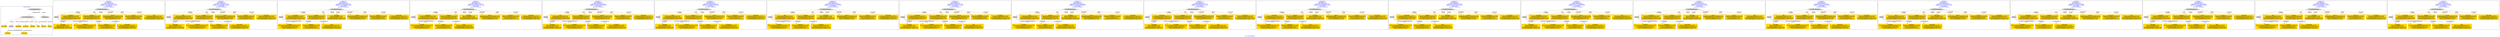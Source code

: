 digraph n0 {
fontcolor="blue"
remincross="true"
label="s12-s-19-artworks.json"
subgraph cluster_0 {
label="1-correct model"
n2[style="filled",color="white",fillcolor="lightgray",label="CulturalHeritageObject1"];
n3[shape="plaintext",style="filled",fillcolor="gold",label="date_made"];
n4[style="filled",color="white",fillcolor="lightgray",label="Person1"];
n5[shape="plaintext",style="filled",fillcolor="gold",label="description"];
n6[shape="plaintext",style="filled",fillcolor="gold",label="dimensions"];
n7[shape="plaintext",style="filled",fillcolor="gold",label="technique"];
n8[shape="plaintext",style="filled",fillcolor="gold",label="title"];
n9[shape="plaintext",style="filled",fillcolor="gold",label="access_id"];
n10[shape="plaintext",style="filled",fillcolor="gold",label="nationality"];
n11[shape="plaintext",style="filled",fillcolor="gold",label="artist_name"];
n12[style="filled",color="white",fillcolor="lightgray",label="EuropeanaAggregation1"];
n13[style="filled",color="white",fillcolor="lightgray",label="WebResource1"];
n14[shape="plaintext",style="filled",fillcolor="gold",label="img_url"];
}
subgraph cluster_1 {
label="candidate 0\nlink coherence:1.0\nnode coherence:1.0\nconfidence:0.5858075682281491\nmapping score:0.6582321523723459\ncost:9.99999\n-precision:0.4-recall:0.33"
n16[style="filled",color="white",fillcolor="lightgray",label="CulturalHeritageObject1"];
n17[style="filled",color="white",fillcolor="lightgray",label="Person1"];
n18[shape="plaintext",style="filled",fillcolor="gold",label="date_made\n[Person,dateOfBirth,0.411]\n[Person,dateOfDeath,0.362]\n[CulturalHeritageObject,created,0.225]\n[CulturalHeritageObject,medium,0.001]"];
n19[shape="plaintext",style="filled",fillcolor="gold",label="description\n[CulturalHeritageObject,title,0.606]\n[Person,nameOfThePerson,0.313]\n[CulturalHeritageObject,provenance,0.062]\n[CulturalHeritageObject,medium,0.018]"];
n20[shape="plaintext",style="filled",fillcolor="gold",label="nationality\n[Person,countryAssociatedWithThePerson,0.924]\n[CulturalHeritageObject,title,0.062]\n[CulturalHeritageObject,medium,0.014]\n[Person,nameOfThePerson,0.0]"];
n21[shape="plaintext",style="filled",fillcolor="gold",label="technique\n[CulturalHeritageObject,medium,0.925]\n[Person,nameOfThePerson,0.049]\n[CulturalHeritageObject,title,0.014]\n[CulturalHeritageObject,extent,0.012]"];
n22[shape="plaintext",style="filled",fillcolor="gold",label="img_url\n[CulturalHeritageObject,rightsHolder,0.516]\n[CulturalHeritageObject,provenance,0.357]\n[CulturalHeritageObject,title,0.078]\n[Person,nameOfThePerson,0.049]"];
n23[shape="plaintext",style="filled",fillcolor="gold",label="access_id\n[CulturalHeritageObject,extent,0.918]\n[Person,nameOfThePerson,0.067]\n[Person,dateOfDeath,0.009]\n[CulturalHeritageObject,title,0.007]"];
n24[shape="plaintext",style="filled",fillcolor="gold",label="dimensions\n[CulturalHeritageObject,extent,0.802]\n[Person,nameOfThePerson,0.176]\n[Person,dateOfDeath,0.02]\n[CulturalHeritageObject,title,0.002]"];
n25[shape="plaintext",style="filled",fillcolor="gold",label="artist_name\n[Person,nameOfThePerson,0.935]\n[CulturalHeritageObject,provenance,0.036]\n[CulturalHeritageObject,title,0.028]\n[CulturalHeritageObject,medium,0.002]"];
n26[shape="plaintext",style="filled",fillcolor="gold",label="title\n[Person,nameOfThePerson,0.514]\n[CulturalHeritageObject,title,0.465]\n[CulturalHeritageObject,provenance,0.016]\n[CulturalHeritageObject,medium,0.005]"];
}
subgraph cluster_2 {
label="candidate 1\nlink coherence:1.0\nnode coherence:1.0\nconfidence:0.5752079075780381\nmapping score:0.6546989321556423\ncost:9.99999\n-precision:0.5-recall:0.42"
n28[style="filled",color="white",fillcolor="lightgray",label="CulturalHeritageObject1"];
n29[style="filled",color="white",fillcolor="lightgray",label="Person1"];
n30[shape="plaintext",style="filled",fillcolor="gold",label="date_made\n[Person,dateOfBirth,0.411]\n[Person,dateOfDeath,0.362]\n[CulturalHeritageObject,created,0.225]\n[CulturalHeritageObject,medium,0.001]"];
n31[shape="plaintext",style="filled",fillcolor="gold",label="title\n[Person,nameOfThePerson,0.514]\n[CulturalHeritageObject,title,0.465]\n[CulturalHeritageObject,provenance,0.016]\n[CulturalHeritageObject,medium,0.005]"];
n32[shape="plaintext",style="filled",fillcolor="gold",label="nationality\n[Person,countryAssociatedWithThePerson,0.924]\n[CulturalHeritageObject,title,0.062]\n[CulturalHeritageObject,medium,0.014]\n[Person,nameOfThePerson,0.0]"];
n33[shape="plaintext",style="filled",fillcolor="gold",label="technique\n[CulturalHeritageObject,medium,0.925]\n[Person,nameOfThePerson,0.049]\n[CulturalHeritageObject,title,0.014]\n[CulturalHeritageObject,extent,0.012]"];
n34[shape="plaintext",style="filled",fillcolor="gold",label="img_url\n[CulturalHeritageObject,rightsHolder,0.516]\n[CulturalHeritageObject,provenance,0.357]\n[CulturalHeritageObject,title,0.078]\n[Person,nameOfThePerson,0.049]"];
n35[shape="plaintext",style="filled",fillcolor="gold",label="access_id\n[CulturalHeritageObject,extent,0.918]\n[Person,nameOfThePerson,0.067]\n[Person,dateOfDeath,0.009]\n[CulturalHeritageObject,title,0.007]"];
n36[shape="plaintext",style="filled",fillcolor="gold",label="dimensions\n[CulturalHeritageObject,extent,0.802]\n[Person,nameOfThePerson,0.176]\n[Person,dateOfDeath,0.02]\n[CulturalHeritageObject,title,0.002]"];
n37[shape="plaintext",style="filled",fillcolor="gold",label="artist_name\n[Person,nameOfThePerson,0.935]\n[CulturalHeritageObject,provenance,0.036]\n[CulturalHeritageObject,title,0.028]\n[CulturalHeritageObject,medium,0.002]"];
n38[shape="plaintext",style="filled",fillcolor="gold",label="description\n[CulturalHeritageObject,title,0.606]\n[Person,nameOfThePerson,0.313]\n[CulturalHeritageObject,provenance,0.062]\n[CulturalHeritageObject,medium,0.018]"];
}
subgraph cluster_3 {
label="candidate 10\nlink coherence:1.0\nnode coherence:1.0\nconfidence:0.5205529959972661\nmapping score:0.636480628295385\ncost:9.99999\n-precision:0.4-recall:0.33"
n40[style="filled",color="white",fillcolor="lightgray",label="CulturalHeritageObject1"];
n41[style="filled",color="white",fillcolor="lightgray",label="Person1"];
n42[shape="plaintext",style="filled",fillcolor="gold",label="description\n[CulturalHeritageObject,title,0.606]\n[Person,nameOfThePerson,0.313]\n[CulturalHeritageObject,provenance,0.062]\n[CulturalHeritageObject,medium,0.018]"];
n43[shape="plaintext",style="filled",fillcolor="gold",label="nationality\n[Person,countryAssociatedWithThePerson,0.924]\n[CulturalHeritageObject,title,0.062]\n[CulturalHeritageObject,medium,0.014]\n[Person,nameOfThePerson,0.0]"];
n44[shape="plaintext",style="filled",fillcolor="gold",label="technique\n[CulturalHeritageObject,medium,0.925]\n[Person,nameOfThePerson,0.049]\n[CulturalHeritageObject,title,0.014]\n[CulturalHeritageObject,extent,0.012]"];
n45[shape="plaintext",style="filled",fillcolor="gold",label="date_made\n[Person,dateOfBirth,0.411]\n[Person,dateOfDeath,0.362]\n[CulturalHeritageObject,created,0.225]\n[CulturalHeritageObject,medium,0.001]"];
n46[shape="plaintext",style="filled",fillcolor="gold",label="img_url\n[CulturalHeritageObject,rightsHolder,0.516]\n[CulturalHeritageObject,provenance,0.357]\n[CulturalHeritageObject,title,0.078]\n[Person,nameOfThePerson,0.049]"];
n47[shape="plaintext",style="filled",fillcolor="gold",label="access_id\n[CulturalHeritageObject,extent,0.918]\n[Person,nameOfThePerson,0.067]\n[Person,dateOfDeath,0.009]\n[CulturalHeritageObject,title,0.007]"];
n48[shape="plaintext",style="filled",fillcolor="gold",label="dimensions\n[CulturalHeritageObject,extent,0.802]\n[Person,nameOfThePerson,0.176]\n[Person,dateOfDeath,0.02]\n[CulturalHeritageObject,title,0.002]"];
n49[shape="plaintext",style="filled",fillcolor="gold",label="title\n[Person,nameOfThePerson,0.514]\n[CulturalHeritageObject,title,0.465]\n[CulturalHeritageObject,provenance,0.016]\n[CulturalHeritageObject,medium,0.005]"];
n50[shape="plaintext",style="filled",fillcolor="gold",label="artist_name\n[Person,nameOfThePerson,0.935]\n[CulturalHeritageObject,provenance,0.036]\n[CulturalHeritageObject,title,0.028]\n[CulturalHeritageObject,medium,0.002]"];
}
subgraph cluster_4 {
label="candidate 11\nlink coherence:1.0\nnode coherence:1.0\nconfidence:0.5064984224687872\nmapping score:0.6317957704525586\ncost:9.99999\n-precision:0.5-recall:0.42"
n52[style="filled",color="white",fillcolor="lightgray",label="CulturalHeritageObject1"];
n53[style="filled",color="white",fillcolor="lightgray",label="Person1"];
n54[shape="plaintext",style="filled",fillcolor="gold",label="description\n[CulturalHeritageObject,title,0.606]\n[Person,nameOfThePerson,0.313]\n[CulturalHeritageObject,provenance,0.062]\n[CulturalHeritageObject,medium,0.018]"];
n55[shape="plaintext",style="filled",fillcolor="gold",label="nationality\n[Person,countryAssociatedWithThePerson,0.924]\n[CulturalHeritageObject,title,0.062]\n[CulturalHeritageObject,medium,0.014]\n[Person,nameOfThePerson,0.0]"];
n56[shape="plaintext",style="filled",fillcolor="gold",label="technique\n[CulturalHeritageObject,medium,0.925]\n[Person,nameOfThePerson,0.049]\n[CulturalHeritageObject,title,0.014]\n[CulturalHeritageObject,extent,0.012]"];
n57[shape="plaintext",style="filled",fillcolor="gold",label="date_made\n[Person,dateOfBirth,0.411]\n[Person,dateOfDeath,0.362]\n[CulturalHeritageObject,created,0.225]\n[CulturalHeritageObject,medium,0.001]"];
n58[shape="plaintext",style="filled",fillcolor="gold",label="img_url\n[CulturalHeritageObject,rightsHolder,0.516]\n[CulturalHeritageObject,provenance,0.357]\n[CulturalHeritageObject,title,0.078]\n[Person,nameOfThePerson,0.049]"];
n59[shape="plaintext",style="filled",fillcolor="gold",label="dimensions\n[CulturalHeritageObject,extent,0.802]\n[Person,nameOfThePerson,0.176]\n[Person,dateOfDeath,0.02]\n[CulturalHeritageObject,title,0.002]"];
n60[shape="plaintext",style="filled",fillcolor="gold",label="access_id\n[CulturalHeritageObject,extent,0.918]\n[Person,nameOfThePerson,0.067]\n[Person,dateOfDeath,0.009]\n[CulturalHeritageObject,title,0.007]"];
n61[shape="plaintext",style="filled",fillcolor="gold",label="title\n[Person,nameOfThePerson,0.514]\n[CulturalHeritageObject,title,0.465]\n[CulturalHeritageObject,provenance,0.016]\n[CulturalHeritageObject,medium,0.005]"];
n62[shape="plaintext",style="filled",fillcolor="gold",label="artist_name\n[Person,nameOfThePerson,0.935]\n[CulturalHeritageObject,provenance,0.036]\n[CulturalHeritageObject,title,0.028]\n[CulturalHeritageObject,medium,0.002]"];
}
subgraph cluster_5 {
label="candidate 12\nlink coherence:1.0\nnode coherence:1.0\nconfidence:0.5032180065150818\nmapping score:0.6307022984679902\ncost:9.99999\n-precision:0.4-recall:0.33"
n64[style="filled",color="white",fillcolor="lightgray",label="CulturalHeritageObject1"];
n65[style="filled",color="white",fillcolor="lightgray",label="Person1"];
n66[shape="plaintext",style="filled",fillcolor="gold",label="date_made\n[Person,dateOfBirth,0.411]\n[Person,dateOfDeath,0.362]\n[CulturalHeritageObject,created,0.225]\n[CulturalHeritageObject,medium,0.001]"];
n67[shape="plaintext",style="filled",fillcolor="gold",label="title\n[Person,nameOfThePerson,0.514]\n[CulturalHeritageObject,title,0.465]\n[CulturalHeritageObject,provenance,0.016]\n[CulturalHeritageObject,medium,0.005]"];
n68[shape="plaintext",style="filled",fillcolor="gold",label="nationality\n[Person,countryAssociatedWithThePerson,0.924]\n[CulturalHeritageObject,title,0.062]\n[CulturalHeritageObject,medium,0.014]\n[Person,nameOfThePerson,0.0]"];
n69[shape="plaintext",style="filled",fillcolor="gold",label="technique\n[CulturalHeritageObject,medium,0.925]\n[Person,nameOfThePerson,0.049]\n[CulturalHeritageObject,title,0.014]\n[CulturalHeritageObject,extent,0.012]"];
n70[shape="plaintext",style="filled",fillcolor="gold",label="img_url\n[CulturalHeritageObject,rightsHolder,0.516]\n[CulturalHeritageObject,provenance,0.357]\n[CulturalHeritageObject,title,0.078]\n[Person,nameOfThePerson,0.049]"];
n71[shape="plaintext",style="filled",fillcolor="gold",label="access_id\n[CulturalHeritageObject,extent,0.918]\n[Person,nameOfThePerson,0.067]\n[Person,dateOfDeath,0.009]\n[CulturalHeritageObject,title,0.007]"];
n72[shape="plaintext",style="filled",fillcolor="gold",label="dimensions\n[CulturalHeritageObject,extent,0.802]\n[Person,nameOfThePerson,0.176]\n[Person,dateOfDeath,0.02]\n[CulturalHeritageObject,title,0.002]"];
n73[shape="plaintext",style="filled",fillcolor="gold",label="description\n[CulturalHeritageObject,title,0.606]\n[Person,nameOfThePerson,0.313]\n[CulturalHeritageObject,provenance,0.062]\n[CulturalHeritageObject,medium,0.018]"];
n74[shape="plaintext",style="filled",fillcolor="gold",label="artist_name\n[Person,nameOfThePerson,0.935]\n[CulturalHeritageObject,provenance,0.036]\n[CulturalHeritageObject,title,0.028]\n[CulturalHeritageObject,medium,0.002]"];
}
subgraph cluster_6 {
label="candidate 13\nlink coherence:1.0\nnode coherence:1.0\nconfidence:0.4891634329866028\nmapping score:0.6260174406251638\ncost:9.99999\n-precision:0.5-recall:0.42"
n76[style="filled",color="white",fillcolor="lightgray",label="CulturalHeritageObject1"];
n77[style="filled",color="white",fillcolor="lightgray",label="Person1"];
n78[shape="plaintext",style="filled",fillcolor="gold",label="date_made\n[Person,dateOfBirth,0.411]\n[Person,dateOfDeath,0.362]\n[CulturalHeritageObject,created,0.225]\n[CulturalHeritageObject,medium,0.001]"];
n79[shape="plaintext",style="filled",fillcolor="gold",label="title\n[Person,nameOfThePerson,0.514]\n[CulturalHeritageObject,title,0.465]\n[CulturalHeritageObject,provenance,0.016]\n[CulturalHeritageObject,medium,0.005]"];
n80[shape="plaintext",style="filled",fillcolor="gold",label="nationality\n[Person,countryAssociatedWithThePerson,0.924]\n[CulturalHeritageObject,title,0.062]\n[CulturalHeritageObject,medium,0.014]\n[Person,nameOfThePerson,0.0]"];
n81[shape="plaintext",style="filled",fillcolor="gold",label="technique\n[CulturalHeritageObject,medium,0.925]\n[Person,nameOfThePerson,0.049]\n[CulturalHeritageObject,title,0.014]\n[CulturalHeritageObject,extent,0.012]"];
n82[shape="plaintext",style="filled",fillcolor="gold",label="img_url\n[CulturalHeritageObject,rightsHolder,0.516]\n[CulturalHeritageObject,provenance,0.357]\n[CulturalHeritageObject,title,0.078]\n[Person,nameOfThePerson,0.049]"];
n83[shape="plaintext",style="filled",fillcolor="gold",label="dimensions\n[CulturalHeritageObject,extent,0.802]\n[Person,nameOfThePerson,0.176]\n[Person,dateOfDeath,0.02]\n[CulturalHeritageObject,title,0.002]"];
n84[shape="plaintext",style="filled",fillcolor="gold",label="access_id\n[CulturalHeritageObject,extent,0.918]\n[Person,nameOfThePerson,0.067]\n[Person,dateOfDeath,0.009]\n[CulturalHeritageObject,title,0.007]"];
n85[shape="plaintext",style="filled",fillcolor="gold",label="description\n[CulturalHeritageObject,title,0.606]\n[Person,nameOfThePerson,0.313]\n[CulturalHeritageObject,provenance,0.062]\n[CulturalHeritageObject,medium,0.018]"];
n86[shape="plaintext",style="filled",fillcolor="gold",label="artist_name\n[Person,nameOfThePerson,0.935]\n[CulturalHeritageObject,provenance,0.036]\n[CulturalHeritageObject,title,0.028]\n[CulturalHeritageObject,medium,0.002]"];
}
subgraph cluster_7 {
label="candidate 14\nlink coherence:1.0\nnode coherence:1.0\nconfidence:0.48255535399346594\nmapping score:0.6238147476274516\ncost:9.99999\n-precision:0.5-recall:0.42"
n88[style="filled",color="white",fillcolor="lightgray",label="CulturalHeritageObject1"];
n89[style="filled",color="white",fillcolor="lightgray",label="Person1"];
n90[shape="plaintext",style="filled",fillcolor="gold",label="title\n[Person,nameOfThePerson,0.514]\n[CulturalHeritageObject,title,0.465]\n[CulturalHeritageObject,provenance,0.016]\n[CulturalHeritageObject,medium,0.005]"];
n91[shape="plaintext",style="filled",fillcolor="gold",label="nationality\n[Person,countryAssociatedWithThePerson,0.924]\n[CulturalHeritageObject,title,0.062]\n[CulturalHeritageObject,medium,0.014]\n[Person,nameOfThePerson,0.0]"];
n92[shape="plaintext",style="filled",fillcolor="gold",label="technique\n[CulturalHeritageObject,medium,0.925]\n[Person,nameOfThePerson,0.049]\n[CulturalHeritageObject,title,0.014]\n[CulturalHeritageObject,extent,0.012]"];
n93[shape="plaintext",style="filled",fillcolor="gold",label="date_made\n[Person,dateOfBirth,0.411]\n[Person,dateOfDeath,0.362]\n[CulturalHeritageObject,created,0.225]\n[CulturalHeritageObject,medium,0.001]"];
n94[shape="plaintext",style="filled",fillcolor="gold",label="img_url\n[CulturalHeritageObject,rightsHolder,0.516]\n[CulturalHeritageObject,provenance,0.357]\n[CulturalHeritageObject,title,0.078]\n[Person,nameOfThePerson,0.049]"];
n95[shape="plaintext",style="filled",fillcolor="gold",label="access_id\n[CulturalHeritageObject,extent,0.918]\n[Person,nameOfThePerson,0.067]\n[Person,dateOfDeath,0.009]\n[CulturalHeritageObject,title,0.007]"];
n96[shape="plaintext",style="filled",fillcolor="gold",label="dimensions\n[CulturalHeritageObject,extent,0.802]\n[Person,nameOfThePerson,0.176]\n[Person,dateOfDeath,0.02]\n[CulturalHeritageObject,title,0.002]"];
n97[shape="plaintext",style="filled",fillcolor="gold",label="description\n[CulturalHeritageObject,title,0.606]\n[Person,nameOfThePerson,0.313]\n[CulturalHeritageObject,provenance,0.062]\n[CulturalHeritageObject,medium,0.018]"];
n98[shape="plaintext",style="filled",fillcolor="gold",label="artist_name\n[Person,nameOfThePerson,0.935]\n[CulturalHeritageObject,provenance,0.036]\n[CulturalHeritageObject,title,0.028]\n[CulturalHeritageObject,medium,0.002]"];
}
subgraph cluster_8 {
label="candidate 15\nlink coherence:1.0\nnode coherence:1.0\nconfidence:0.4799056470077493\nmapping score:0.622931511965546\ncost:9.99999\n-precision:0.3-recall:0.25"
n100[style="filled",color="white",fillcolor="lightgray",label="CulturalHeritageObject1"];
n101[style="filled",color="white",fillcolor="lightgray",label="Person1"];
n102[shape="plaintext",style="filled",fillcolor="gold",label="date_made\n[Person,dateOfBirth,0.411]\n[Person,dateOfDeath,0.362]\n[CulturalHeritageObject,created,0.225]\n[CulturalHeritageObject,medium,0.001]"];
n103[shape="plaintext",style="filled",fillcolor="gold",label="artist_name\n[Person,nameOfThePerson,0.935]\n[CulturalHeritageObject,provenance,0.036]\n[CulturalHeritageObject,title,0.028]\n[CulturalHeritageObject,medium,0.002]"];
n104[shape="plaintext",style="filled",fillcolor="gold",label="nationality\n[Person,countryAssociatedWithThePerson,0.924]\n[CulturalHeritageObject,title,0.062]\n[CulturalHeritageObject,medium,0.014]\n[Person,nameOfThePerson,0.0]"];
n105[shape="plaintext",style="filled",fillcolor="gold",label="technique\n[CulturalHeritageObject,medium,0.925]\n[Person,nameOfThePerson,0.049]\n[CulturalHeritageObject,title,0.014]\n[CulturalHeritageObject,extent,0.012]"];
n106[shape="plaintext",style="filled",fillcolor="gold",label="img_url\n[CulturalHeritageObject,rightsHolder,0.516]\n[CulturalHeritageObject,provenance,0.357]\n[CulturalHeritageObject,title,0.078]\n[Person,nameOfThePerson,0.049]"];
n107[shape="plaintext",style="filled",fillcolor="gold",label="access_id\n[CulturalHeritageObject,extent,0.918]\n[Person,nameOfThePerson,0.067]\n[Person,dateOfDeath,0.009]\n[CulturalHeritageObject,title,0.007]"];
n108[shape="plaintext",style="filled",fillcolor="gold",label="dimensions\n[CulturalHeritageObject,extent,0.802]\n[Person,nameOfThePerson,0.176]\n[Person,dateOfDeath,0.02]\n[CulturalHeritageObject,title,0.002]"];
n109[shape="plaintext",style="filled",fillcolor="gold",label="title\n[Person,nameOfThePerson,0.514]\n[CulturalHeritageObject,title,0.465]\n[CulturalHeritageObject,provenance,0.016]\n[CulturalHeritageObject,medium,0.005]"];
n110[shape="plaintext",style="filled",fillcolor="gold",label="description\n[CulturalHeritageObject,title,0.606]\n[Person,nameOfThePerson,0.313]\n[CulturalHeritageObject,provenance,0.062]\n[CulturalHeritageObject,medium,0.018]"];
}
subgraph cluster_9 {
label="candidate 16\nlink coherence:1.0\nnode coherence:1.0\nconfidence:0.46850078046498705\nmapping score:0.6191298897846252\ncost:9.99999\n-precision:0.6-recall:0.5"
n112[style="filled",color="white",fillcolor="lightgray",label="CulturalHeritageObject1"];
n113[style="filled",color="white",fillcolor="lightgray",label="Person1"];
n114[shape="plaintext",style="filled",fillcolor="gold",label="title\n[Person,nameOfThePerson,0.514]\n[CulturalHeritageObject,title,0.465]\n[CulturalHeritageObject,provenance,0.016]\n[CulturalHeritageObject,medium,0.005]"];
n115[shape="plaintext",style="filled",fillcolor="gold",label="nationality\n[Person,countryAssociatedWithThePerson,0.924]\n[CulturalHeritageObject,title,0.062]\n[CulturalHeritageObject,medium,0.014]\n[Person,nameOfThePerson,0.0]"];
n116[shape="plaintext",style="filled",fillcolor="gold",label="technique\n[CulturalHeritageObject,medium,0.925]\n[Person,nameOfThePerson,0.049]\n[CulturalHeritageObject,title,0.014]\n[CulturalHeritageObject,extent,0.012]"];
n117[shape="plaintext",style="filled",fillcolor="gold",label="date_made\n[Person,dateOfBirth,0.411]\n[Person,dateOfDeath,0.362]\n[CulturalHeritageObject,created,0.225]\n[CulturalHeritageObject,medium,0.001]"];
n118[shape="plaintext",style="filled",fillcolor="gold",label="img_url\n[CulturalHeritageObject,rightsHolder,0.516]\n[CulturalHeritageObject,provenance,0.357]\n[CulturalHeritageObject,title,0.078]\n[Person,nameOfThePerson,0.049]"];
n119[shape="plaintext",style="filled",fillcolor="gold",label="dimensions\n[CulturalHeritageObject,extent,0.802]\n[Person,nameOfThePerson,0.176]\n[Person,dateOfDeath,0.02]\n[CulturalHeritageObject,title,0.002]"];
n120[shape="plaintext",style="filled",fillcolor="gold",label="access_id\n[CulturalHeritageObject,extent,0.918]\n[Person,nameOfThePerson,0.067]\n[Person,dateOfDeath,0.009]\n[CulturalHeritageObject,title,0.007]"];
n121[shape="plaintext",style="filled",fillcolor="gold",label="description\n[CulturalHeritageObject,title,0.606]\n[Person,nameOfThePerson,0.313]\n[CulturalHeritageObject,provenance,0.062]\n[CulturalHeritageObject,medium,0.018]"];
n122[shape="plaintext",style="filled",fillcolor="gold",label="artist_name\n[Person,nameOfThePerson,0.935]\n[CulturalHeritageObject,provenance,0.036]\n[CulturalHeritageObject,title,0.028]\n[CulturalHeritageObject,medium,0.002]"];
}
subgraph cluster_10 {
label="candidate 17\nlink coherence:1.0\nnode coherence:1.0\nconfidence:0.46585107347927035\nmapping score:0.6182466541227197\ncost:9.99999\n-precision:0.4-recall:0.33"
n124[style="filled",color="white",fillcolor="lightgray",label="CulturalHeritageObject1"];
n125[style="filled",color="white",fillcolor="lightgray",label="Person1"];
n126[shape="plaintext",style="filled",fillcolor="gold",label="date_made\n[Person,dateOfBirth,0.411]\n[Person,dateOfDeath,0.362]\n[CulturalHeritageObject,created,0.225]\n[CulturalHeritageObject,medium,0.001]"];
n127[shape="plaintext",style="filled",fillcolor="gold",label="artist_name\n[Person,nameOfThePerson,0.935]\n[CulturalHeritageObject,provenance,0.036]\n[CulturalHeritageObject,title,0.028]\n[CulturalHeritageObject,medium,0.002]"];
n128[shape="plaintext",style="filled",fillcolor="gold",label="nationality\n[Person,countryAssociatedWithThePerson,0.924]\n[CulturalHeritageObject,title,0.062]\n[CulturalHeritageObject,medium,0.014]\n[Person,nameOfThePerson,0.0]"];
n129[shape="plaintext",style="filled",fillcolor="gold",label="technique\n[CulturalHeritageObject,medium,0.925]\n[Person,nameOfThePerson,0.049]\n[CulturalHeritageObject,title,0.014]\n[CulturalHeritageObject,extent,0.012]"];
n130[shape="plaintext",style="filled",fillcolor="gold",label="img_url\n[CulturalHeritageObject,rightsHolder,0.516]\n[CulturalHeritageObject,provenance,0.357]\n[CulturalHeritageObject,title,0.078]\n[Person,nameOfThePerson,0.049]"];
n131[shape="plaintext",style="filled",fillcolor="gold",label="dimensions\n[CulturalHeritageObject,extent,0.802]\n[Person,nameOfThePerson,0.176]\n[Person,dateOfDeath,0.02]\n[CulturalHeritageObject,title,0.002]"];
n132[shape="plaintext",style="filled",fillcolor="gold",label="access_id\n[CulturalHeritageObject,extent,0.918]\n[Person,nameOfThePerson,0.067]\n[Person,dateOfDeath,0.009]\n[CulturalHeritageObject,title,0.007]"];
n133[shape="plaintext",style="filled",fillcolor="gold",label="title\n[Person,nameOfThePerson,0.514]\n[CulturalHeritageObject,title,0.465]\n[CulturalHeritageObject,provenance,0.016]\n[CulturalHeritageObject,medium,0.005]"];
n134[shape="plaintext",style="filled",fillcolor="gold",label="description\n[CulturalHeritageObject,title,0.606]\n[Person,nameOfThePerson,0.313]\n[CulturalHeritageObject,provenance,0.062]\n[CulturalHeritageObject,medium,0.018]"];
}
subgraph cluster_11 {
label="candidate 18\nlink coherence:1.0\nnode coherence:1.0\nconfidence:0.45924299448613365\nmapping score:0.6160439611250075\ncost:9.99999\n-precision:0.4-recall:0.33"
n136[style="filled",color="white",fillcolor="lightgray",label="CulturalHeritageObject1"];
n137[style="filled",color="white",fillcolor="lightgray",label="Person1"];
n138[shape="plaintext",style="filled",fillcolor="gold",label="artist_name\n[Person,nameOfThePerson,0.935]\n[CulturalHeritageObject,provenance,0.036]\n[CulturalHeritageObject,title,0.028]\n[CulturalHeritageObject,medium,0.002]"];
n139[shape="plaintext",style="filled",fillcolor="gold",label="nationality\n[Person,countryAssociatedWithThePerson,0.924]\n[CulturalHeritageObject,title,0.062]\n[CulturalHeritageObject,medium,0.014]\n[Person,nameOfThePerson,0.0]"];
n140[shape="plaintext",style="filled",fillcolor="gold",label="technique\n[CulturalHeritageObject,medium,0.925]\n[Person,nameOfThePerson,0.049]\n[CulturalHeritageObject,title,0.014]\n[CulturalHeritageObject,extent,0.012]"];
n141[shape="plaintext",style="filled",fillcolor="gold",label="date_made\n[Person,dateOfBirth,0.411]\n[Person,dateOfDeath,0.362]\n[CulturalHeritageObject,created,0.225]\n[CulturalHeritageObject,medium,0.001]"];
n142[shape="plaintext",style="filled",fillcolor="gold",label="img_url\n[CulturalHeritageObject,rightsHolder,0.516]\n[CulturalHeritageObject,provenance,0.357]\n[CulturalHeritageObject,title,0.078]\n[Person,nameOfThePerson,0.049]"];
n143[shape="plaintext",style="filled",fillcolor="gold",label="access_id\n[CulturalHeritageObject,extent,0.918]\n[Person,nameOfThePerson,0.067]\n[Person,dateOfDeath,0.009]\n[CulturalHeritageObject,title,0.007]"];
n144[shape="plaintext",style="filled",fillcolor="gold",label="dimensions\n[CulturalHeritageObject,extent,0.802]\n[Person,nameOfThePerson,0.176]\n[Person,dateOfDeath,0.02]\n[CulturalHeritageObject,title,0.002]"];
n145[shape="plaintext",style="filled",fillcolor="gold",label="title\n[Person,nameOfThePerson,0.514]\n[CulturalHeritageObject,title,0.465]\n[CulturalHeritageObject,provenance,0.016]\n[CulturalHeritageObject,medium,0.005]"];
n146[shape="plaintext",style="filled",fillcolor="gold",label="description\n[CulturalHeritageObject,title,0.606]\n[Person,nameOfThePerson,0.313]\n[CulturalHeritageObject,provenance,0.062]\n[CulturalHeritageObject,medium,0.018]"];
}
subgraph cluster_12 {
label="candidate 19\nlink coherence:1.0\nnode coherence:1.0\nconfidence:0.44518842095765465\nmapping score:0.6113591032821811\ncost:9.99999\n-precision:0.5-recall:0.42"
n148[style="filled",color="white",fillcolor="lightgray",label="CulturalHeritageObject1"];
n149[style="filled",color="white",fillcolor="lightgray",label="Person1"];
n150[shape="plaintext",style="filled",fillcolor="gold",label="artist_name\n[Person,nameOfThePerson,0.935]\n[CulturalHeritageObject,provenance,0.036]\n[CulturalHeritageObject,title,0.028]\n[CulturalHeritageObject,medium,0.002]"];
n151[shape="plaintext",style="filled",fillcolor="gold",label="nationality\n[Person,countryAssociatedWithThePerson,0.924]\n[CulturalHeritageObject,title,0.062]\n[CulturalHeritageObject,medium,0.014]\n[Person,nameOfThePerson,0.0]"];
n152[shape="plaintext",style="filled",fillcolor="gold",label="technique\n[CulturalHeritageObject,medium,0.925]\n[Person,nameOfThePerson,0.049]\n[CulturalHeritageObject,title,0.014]\n[CulturalHeritageObject,extent,0.012]"];
n153[shape="plaintext",style="filled",fillcolor="gold",label="date_made\n[Person,dateOfBirth,0.411]\n[Person,dateOfDeath,0.362]\n[CulturalHeritageObject,created,0.225]\n[CulturalHeritageObject,medium,0.001]"];
n154[shape="plaintext",style="filled",fillcolor="gold",label="img_url\n[CulturalHeritageObject,rightsHolder,0.516]\n[CulturalHeritageObject,provenance,0.357]\n[CulturalHeritageObject,title,0.078]\n[Person,nameOfThePerson,0.049]"];
n155[shape="plaintext",style="filled",fillcolor="gold",label="dimensions\n[CulturalHeritageObject,extent,0.802]\n[Person,nameOfThePerson,0.176]\n[Person,dateOfDeath,0.02]\n[CulturalHeritageObject,title,0.002]"];
n156[shape="plaintext",style="filled",fillcolor="gold",label="access_id\n[CulturalHeritageObject,extent,0.918]\n[Person,nameOfThePerson,0.067]\n[Person,dateOfDeath,0.009]\n[CulturalHeritageObject,title,0.007]"];
n157[shape="plaintext",style="filled",fillcolor="gold",label="title\n[Person,nameOfThePerson,0.514]\n[CulturalHeritageObject,title,0.465]\n[CulturalHeritageObject,provenance,0.016]\n[CulturalHeritageObject,medium,0.005]"];
n158[shape="plaintext",style="filled",fillcolor="gold",label="description\n[CulturalHeritageObject,title,0.606]\n[Person,nameOfThePerson,0.313]\n[CulturalHeritageObject,provenance,0.062]\n[CulturalHeritageObject,medium,0.018]"];
}
subgraph cluster_13 {
label="candidate 2\nlink coherence:1.0\nnode coherence:1.0\nconfidence:0.5717529946996701\nmapping score:0.6535472945295197\ncost:9.99999\n-precision:0.5-recall:0.42"
n160[style="filled",color="white",fillcolor="lightgray",label="CulturalHeritageObject1"];
n161[style="filled",color="white",fillcolor="lightgray",label="Person1"];
n162[shape="plaintext",style="filled",fillcolor="gold",label="date_made\n[Person,dateOfBirth,0.411]\n[Person,dateOfDeath,0.362]\n[CulturalHeritageObject,created,0.225]\n[CulturalHeritageObject,medium,0.001]"];
n163[shape="plaintext",style="filled",fillcolor="gold",label="description\n[CulturalHeritageObject,title,0.606]\n[Person,nameOfThePerson,0.313]\n[CulturalHeritageObject,provenance,0.062]\n[CulturalHeritageObject,medium,0.018]"];
n164[shape="plaintext",style="filled",fillcolor="gold",label="nationality\n[Person,countryAssociatedWithThePerson,0.924]\n[CulturalHeritageObject,title,0.062]\n[CulturalHeritageObject,medium,0.014]\n[Person,nameOfThePerson,0.0]"];
n165[shape="plaintext",style="filled",fillcolor="gold",label="technique\n[CulturalHeritageObject,medium,0.925]\n[Person,nameOfThePerson,0.049]\n[CulturalHeritageObject,title,0.014]\n[CulturalHeritageObject,extent,0.012]"];
n166[shape="plaintext",style="filled",fillcolor="gold",label="img_url\n[CulturalHeritageObject,rightsHolder,0.516]\n[CulturalHeritageObject,provenance,0.357]\n[CulturalHeritageObject,title,0.078]\n[Person,nameOfThePerson,0.049]"];
n167[shape="plaintext",style="filled",fillcolor="gold",label="dimensions\n[CulturalHeritageObject,extent,0.802]\n[Person,nameOfThePerson,0.176]\n[Person,dateOfDeath,0.02]\n[CulturalHeritageObject,title,0.002]"];
n168[shape="plaintext",style="filled",fillcolor="gold",label="access_id\n[CulturalHeritageObject,extent,0.918]\n[Person,nameOfThePerson,0.067]\n[Person,dateOfDeath,0.009]\n[CulturalHeritageObject,title,0.007]"];
n169[shape="plaintext",style="filled",fillcolor="gold",label="artist_name\n[Person,nameOfThePerson,0.935]\n[CulturalHeritageObject,provenance,0.036]\n[CulturalHeritageObject,title,0.028]\n[CulturalHeritageObject,medium,0.002]"];
n170[shape="plaintext",style="filled",fillcolor="gold",label="title\n[Person,nameOfThePerson,0.514]\n[CulturalHeritageObject,title,0.465]\n[CulturalHeritageObject,provenance,0.016]\n[CulturalHeritageObject,medium,0.005]"];
}
subgraph cluster_14 {
label="candidate 3\nlink coherence:1.0\nnode coherence:1.0\nconfidence:0.5651449157065334\nmapping score:0.6513446015318074\ncost:9.99999\n-precision:0.5-recall:0.42"
n172[style="filled",color="white",fillcolor="lightgray",label="CulturalHeritageObject1"];
n173[style="filled",color="white",fillcolor="lightgray",label="Person1"];
n174[shape="plaintext",style="filled",fillcolor="gold",label="description\n[CulturalHeritageObject,title,0.606]\n[Person,nameOfThePerson,0.313]\n[CulturalHeritageObject,provenance,0.062]\n[CulturalHeritageObject,medium,0.018]"];
n175[shape="plaintext",style="filled",fillcolor="gold",label="nationality\n[Person,countryAssociatedWithThePerson,0.924]\n[CulturalHeritageObject,title,0.062]\n[CulturalHeritageObject,medium,0.014]\n[Person,nameOfThePerson,0.0]"];
n176[shape="plaintext",style="filled",fillcolor="gold",label="technique\n[CulturalHeritageObject,medium,0.925]\n[Person,nameOfThePerson,0.049]\n[CulturalHeritageObject,title,0.014]\n[CulturalHeritageObject,extent,0.012]"];
n177[shape="plaintext",style="filled",fillcolor="gold",label="date_made\n[Person,dateOfBirth,0.411]\n[Person,dateOfDeath,0.362]\n[CulturalHeritageObject,created,0.225]\n[CulturalHeritageObject,medium,0.001]"];
n178[shape="plaintext",style="filled",fillcolor="gold",label="img_url\n[CulturalHeritageObject,rightsHolder,0.516]\n[CulturalHeritageObject,provenance,0.357]\n[CulturalHeritageObject,title,0.078]\n[Person,nameOfThePerson,0.049]"];
n179[shape="plaintext",style="filled",fillcolor="gold",label="access_id\n[CulturalHeritageObject,extent,0.918]\n[Person,nameOfThePerson,0.067]\n[Person,dateOfDeath,0.009]\n[CulturalHeritageObject,title,0.007]"];
n180[shape="plaintext",style="filled",fillcolor="gold",label="dimensions\n[CulturalHeritageObject,extent,0.802]\n[Person,nameOfThePerson,0.176]\n[Person,dateOfDeath,0.02]\n[CulturalHeritageObject,title,0.002]"];
n181[shape="plaintext",style="filled",fillcolor="gold",label="artist_name\n[Person,nameOfThePerson,0.935]\n[CulturalHeritageObject,provenance,0.036]\n[CulturalHeritageObject,title,0.028]\n[CulturalHeritageObject,medium,0.002]"];
n182[shape="plaintext",style="filled",fillcolor="gold",label="title\n[Person,nameOfThePerson,0.514]\n[CulturalHeritageObject,title,0.465]\n[CulturalHeritageObject,provenance,0.016]\n[CulturalHeritageObject,medium,0.005]"];
}
subgraph cluster_15 {
label="candidate 4\nlink coherence:1.0\nnode coherence:1.0\nconfidence:0.5611533340495591\nmapping score:0.650014074312816\ncost:9.99999\n-precision:0.6-recall:0.5"
n184[style="filled",color="white",fillcolor="lightgray",label="CulturalHeritageObject1"];
n185[style="filled",color="white",fillcolor="lightgray",label="Person1"];
n186[shape="plaintext",style="filled",fillcolor="gold",label="date_made\n[Person,dateOfBirth,0.411]\n[Person,dateOfDeath,0.362]\n[CulturalHeritageObject,created,0.225]\n[CulturalHeritageObject,medium,0.001]"];
n187[shape="plaintext",style="filled",fillcolor="gold",label="title\n[Person,nameOfThePerson,0.514]\n[CulturalHeritageObject,title,0.465]\n[CulturalHeritageObject,provenance,0.016]\n[CulturalHeritageObject,medium,0.005]"];
n188[shape="plaintext",style="filled",fillcolor="gold",label="nationality\n[Person,countryAssociatedWithThePerson,0.924]\n[CulturalHeritageObject,title,0.062]\n[CulturalHeritageObject,medium,0.014]\n[Person,nameOfThePerson,0.0]"];
n189[shape="plaintext",style="filled",fillcolor="gold",label="technique\n[CulturalHeritageObject,medium,0.925]\n[Person,nameOfThePerson,0.049]\n[CulturalHeritageObject,title,0.014]\n[CulturalHeritageObject,extent,0.012]"];
n190[shape="plaintext",style="filled",fillcolor="gold",label="img_url\n[CulturalHeritageObject,rightsHolder,0.516]\n[CulturalHeritageObject,provenance,0.357]\n[CulturalHeritageObject,title,0.078]\n[Person,nameOfThePerson,0.049]"];
n191[shape="plaintext",style="filled",fillcolor="gold",label="dimensions\n[CulturalHeritageObject,extent,0.802]\n[Person,nameOfThePerson,0.176]\n[Person,dateOfDeath,0.02]\n[CulturalHeritageObject,title,0.002]"];
n192[shape="plaintext",style="filled",fillcolor="gold",label="access_id\n[CulturalHeritageObject,extent,0.918]\n[Person,nameOfThePerson,0.067]\n[Person,dateOfDeath,0.009]\n[CulturalHeritageObject,title,0.007]"];
n193[shape="plaintext",style="filled",fillcolor="gold",label="artist_name\n[Person,nameOfThePerson,0.935]\n[CulturalHeritageObject,provenance,0.036]\n[CulturalHeritageObject,title,0.028]\n[CulturalHeritageObject,medium,0.002]"];
n194[shape="plaintext",style="filled",fillcolor="gold",label="description\n[CulturalHeritageObject,title,0.606]\n[Person,nameOfThePerson,0.313]\n[CulturalHeritageObject,provenance,0.062]\n[CulturalHeritageObject,medium,0.018]"];
}
subgraph cluster_16 {
label="candidate 5\nlink coherence:1.0\nnode coherence:1.0\nconfidence:0.5545452550564224\nmapping score:0.6478113813151037\ncost:9.99999\n-precision:0.6-recall:0.5"
n196[style="filled",color="white",fillcolor="lightgray",label="CulturalHeritageObject1"];
n197[style="filled",color="white",fillcolor="lightgray",label="Person1"];
n198[shape="plaintext",style="filled",fillcolor="gold",label="title\n[Person,nameOfThePerson,0.514]\n[CulturalHeritageObject,title,0.465]\n[CulturalHeritageObject,provenance,0.016]\n[CulturalHeritageObject,medium,0.005]"];
n199[shape="plaintext",style="filled",fillcolor="gold",label="nationality\n[Person,countryAssociatedWithThePerson,0.924]\n[CulturalHeritageObject,title,0.062]\n[CulturalHeritageObject,medium,0.014]\n[Person,nameOfThePerson,0.0]"];
n200[shape="plaintext",style="filled",fillcolor="gold",label="technique\n[CulturalHeritageObject,medium,0.925]\n[Person,nameOfThePerson,0.049]\n[CulturalHeritageObject,title,0.014]\n[CulturalHeritageObject,extent,0.012]"];
n201[shape="plaintext",style="filled",fillcolor="gold",label="date_made\n[Person,dateOfBirth,0.411]\n[Person,dateOfDeath,0.362]\n[CulturalHeritageObject,created,0.225]\n[CulturalHeritageObject,medium,0.001]"];
n202[shape="plaintext",style="filled",fillcolor="gold",label="img_url\n[CulturalHeritageObject,rightsHolder,0.516]\n[CulturalHeritageObject,provenance,0.357]\n[CulturalHeritageObject,title,0.078]\n[Person,nameOfThePerson,0.049]"];
n203[shape="plaintext",style="filled",fillcolor="gold",label="access_id\n[CulturalHeritageObject,extent,0.918]\n[Person,nameOfThePerson,0.067]\n[Person,dateOfDeath,0.009]\n[CulturalHeritageObject,title,0.007]"];
n204[shape="plaintext",style="filled",fillcolor="gold",label="dimensions\n[CulturalHeritageObject,extent,0.802]\n[Person,nameOfThePerson,0.176]\n[Person,dateOfDeath,0.02]\n[CulturalHeritageObject,title,0.002]"];
n205[shape="plaintext",style="filled",fillcolor="gold",label="artist_name\n[Person,nameOfThePerson,0.935]\n[CulturalHeritageObject,provenance,0.036]\n[CulturalHeritageObject,title,0.028]\n[CulturalHeritageObject,medium,0.002]"];
n206[shape="plaintext",style="filled",fillcolor="gold",label="description\n[CulturalHeritageObject,title,0.606]\n[Person,nameOfThePerson,0.313]\n[CulturalHeritageObject,provenance,0.062]\n[CulturalHeritageObject,medium,0.018]"];
}
subgraph cluster_17 {
label="candidate 6\nlink coherence:1.0\nnode coherence:1.0\nconfidence:0.5510903421780544\nmapping score:0.646659743688981\ncost:9.99999\n-precision:0.6-recall:0.5"
n208[style="filled",color="white",fillcolor="lightgray",label="CulturalHeritageObject1"];
n209[style="filled",color="white",fillcolor="lightgray",label="Person1"];
n210[shape="plaintext",style="filled",fillcolor="gold",label="description\n[CulturalHeritageObject,title,0.606]\n[Person,nameOfThePerson,0.313]\n[CulturalHeritageObject,provenance,0.062]\n[CulturalHeritageObject,medium,0.018]"];
n211[shape="plaintext",style="filled",fillcolor="gold",label="nationality\n[Person,countryAssociatedWithThePerson,0.924]\n[CulturalHeritageObject,title,0.062]\n[CulturalHeritageObject,medium,0.014]\n[Person,nameOfThePerson,0.0]"];
n212[shape="plaintext",style="filled",fillcolor="gold",label="technique\n[CulturalHeritageObject,medium,0.925]\n[Person,nameOfThePerson,0.049]\n[CulturalHeritageObject,title,0.014]\n[CulturalHeritageObject,extent,0.012]"];
n213[shape="plaintext",style="filled",fillcolor="gold",label="date_made\n[Person,dateOfBirth,0.411]\n[Person,dateOfDeath,0.362]\n[CulturalHeritageObject,created,0.225]\n[CulturalHeritageObject,medium,0.001]"];
n214[shape="plaintext",style="filled",fillcolor="gold",label="img_url\n[CulturalHeritageObject,rightsHolder,0.516]\n[CulturalHeritageObject,provenance,0.357]\n[CulturalHeritageObject,title,0.078]\n[Person,nameOfThePerson,0.049]"];
n215[shape="plaintext",style="filled",fillcolor="gold",label="dimensions\n[CulturalHeritageObject,extent,0.802]\n[Person,nameOfThePerson,0.176]\n[Person,dateOfDeath,0.02]\n[CulturalHeritageObject,title,0.002]"];
n216[shape="plaintext",style="filled",fillcolor="gold",label="access_id\n[CulturalHeritageObject,extent,0.918]\n[Person,nameOfThePerson,0.067]\n[Person,dateOfDeath,0.009]\n[CulturalHeritageObject,title,0.007]"];
n217[shape="plaintext",style="filled",fillcolor="gold",label="artist_name\n[Person,nameOfThePerson,0.935]\n[CulturalHeritageObject,provenance,0.036]\n[CulturalHeritageObject,title,0.028]\n[CulturalHeritageObject,medium,0.002]"];
n218[shape="plaintext",style="filled",fillcolor="gold",label="title\n[Person,nameOfThePerson,0.514]\n[CulturalHeritageObject,title,0.465]\n[CulturalHeritageObject,provenance,0.016]\n[CulturalHeritageObject,medium,0.005]"];
}
subgraph cluster_18 {
label="candidate 7\nlink coherence:1.0\nnode coherence:1.0\nconfidence:0.5412156485188819\nmapping score:0.6433681791359236\ncost:9.99999\n-precision:0.3-recall:0.25"
n220[style="filled",color="white",fillcolor="lightgray",label="CulturalHeritageObject1"];
n221[style="filled",color="white",fillcolor="lightgray",label="Person1"];
n222[shape="plaintext",style="filled",fillcolor="gold",label="date_made\n[Person,dateOfBirth,0.411]\n[Person,dateOfDeath,0.362]\n[CulturalHeritageObject,created,0.225]\n[CulturalHeritageObject,medium,0.001]"];
n223[shape="plaintext",style="filled",fillcolor="gold",label="description\n[CulturalHeritageObject,title,0.606]\n[Person,nameOfThePerson,0.313]\n[CulturalHeritageObject,provenance,0.062]\n[CulturalHeritageObject,medium,0.018]"];
n224[shape="plaintext",style="filled",fillcolor="gold",label="nationality\n[Person,countryAssociatedWithThePerson,0.924]\n[CulturalHeritageObject,title,0.062]\n[CulturalHeritageObject,medium,0.014]\n[Person,nameOfThePerson,0.0]"];
n225[shape="plaintext",style="filled",fillcolor="gold",label="technique\n[CulturalHeritageObject,medium,0.925]\n[Person,nameOfThePerson,0.049]\n[CulturalHeritageObject,title,0.014]\n[CulturalHeritageObject,extent,0.012]"];
n226[shape="plaintext",style="filled",fillcolor="gold",label="img_url\n[CulturalHeritageObject,rightsHolder,0.516]\n[CulturalHeritageObject,provenance,0.357]\n[CulturalHeritageObject,title,0.078]\n[Person,nameOfThePerson,0.049]"];
n227[shape="plaintext",style="filled",fillcolor="gold",label="access_id\n[CulturalHeritageObject,extent,0.918]\n[Person,nameOfThePerson,0.067]\n[Person,dateOfDeath,0.009]\n[CulturalHeritageObject,title,0.007]"];
n228[shape="plaintext",style="filled",fillcolor="gold",label="dimensions\n[CulturalHeritageObject,extent,0.802]\n[Person,nameOfThePerson,0.176]\n[Person,dateOfDeath,0.02]\n[CulturalHeritageObject,title,0.002]"];
n229[shape="plaintext",style="filled",fillcolor="gold",label="title\n[Person,nameOfThePerson,0.514]\n[CulturalHeritageObject,title,0.465]\n[CulturalHeritageObject,provenance,0.016]\n[CulturalHeritageObject,medium,0.005]"];
n230[shape="plaintext",style="filled",fillcolor="gold",label="artist_name\n[Person,nameOfThePerson,0.935]\n[CulturalHeritageObject,provenance,0.036]\n[CulturalHeritageObject,title,0.028]\n[CulturalHeritageObject,medium,0.002]"];
}
subgraph cluster_19 {
label="candidate 8\nlink coherence:1.0\nnode coherence:1.0\nconfidence:0.5404906815279434\nmapping score:0.6431265234722775\ncost:9.99999\n-precision:0.7-recall:0.58"
n232[style="filled",color="white",fillcolor="lightgray",label="CulturalHeritageObject1"];
n233[style="filled",color="white",fillcolor="lightgray",label="Person1"];
n234[shape="plaintext",style="filled",fillcolor="gold",label="title\n[Person,nameOfThePerson,0.514]\n[CulturalHeritageObject,title,0.465]\n[CulturalHeritageObject,provenance,0.016]\n[CulturalHeritageObject,medium,0.005]"];
n235[shape="plaintext",style="filled",fillcolor="gold",label="nationality\n[Person,countryAssociatedWithThePerson,0.924]\n[CulturalHeritageObject,title,0.062]\n[CulturalHeritageObject,medium,0.014]\n[Person,nameOfThePerson,0.0]"];
n236[shape="plaintext",style="filled",fillcolor="gold",label="technique\n[CulturalHeritageObject,medium,0.925]\n[Person,nameOfThePerson,0.049]\n[CulturalHeritageObject,title,0.014]\n[CulturalHeritageObject,extent,0.012]"];
n237[shape="plaintext",style="filled",fillcolor="gold",label="date_made\n[Person,dateOfBirth,0.411]\n[Person,dateOfDeath,0.362]\n[CulturalHeritageObject,created,0.225]\n[CulturalHeritageObject,medium,0.001]"];
n238[shape="plaintext",style="filled",fillcolor="gold",label="img_url\n[CulturalHeritageObject,rightsHolder,0.516]\n[CulturalHeritageObject,provenance,0.357]\n[CulturalHeritageObject,title,0.078]\n[Person,nameOfThePerson,0.049]"];
n239[shape="plaintext",style="filled",fillcolor="gold",label="dimensions\n[CulturalHeritageObject,extent,0.802]\n[Person,nameOfThePerson,0.176]\n[Person,dateOfDeath,0.02]\n[CulturalHeritageObject,title,0.002]"];
n240[shape="plaintext",style="filled",fillcolor="gold",label="access_id\n[CulturalHeritageObject,extent,0.918]\n[Person,nameOfThePerson,0.067]\n[Person,dateOfDeath,0.009]\n[CulturalHeritageObject,title,0.007]"];
n241[shape="plaintext",style="filled",fillcolor="gold",label="artist_name\n[Person,nameOfThePerson,0.935]\n[CulturalHeritageObject,provenance,0.036]\n[CulturalHeritageObject,title,0.028]\n[CulturalHeritageObject,medium,0.002]"];
n242[shape="plaintext",style="filled",fillcolor="gold",label="description\n[CulturalHeritageObject,title,0.606]\n[Person,nameOfThePerson,0.313]\n[CulturalHeritageObject,provenance,0.062]\n[CulturalHeritageObject,medium,0.018]"];
}
subgraph cluster_20 {
label="candidate 9\nlink coherence:1.0\nnode coherence:1.0\nconfidence:0.527161074990403\nmapping score:0.6386833212930972\ncost:9.99999\n-precision:0.4-recall:0.33"
n244[style="filled",color="white",fillcolor="lightgray",label="CulturalHeritageObject1"];
n245[style="filled",color="white",fillcolor="lightgray",label="Person1"];
n246[shape="plaintext",style="filled",fillcolor="gold",label="date_made\n[Person,dateOfBirth,0.411]\n[Person,dateOfDeath,0.362]\n[CulturalHeritageObject,created,0.225]\n[CulturalHeritageObject,medium,0.001]"];
n247[shape="plaintext",style="filled",fillcolor="gold",label="description\n[CulturalHeritageObject,title,0.606]\n[Person,nameOfThePerson,0.313]\n[CulturalHeritageObject,provenance,0.062]\n[CulturalHeritageObject,medium,0.018]"];
n248[shape="plaintext",style="filled",fillcolor="gold",label="nationality\n[Person,countryAssociatedWithThePerson,0.924]\n[CulturalHeritageObject,title,0.062]\n[CulturalHeritageObject,medium,0.014]\n[Person,nameOfThePerson,0.0]"];
n249[shape="plaintext",style="filled",fillcolor="gold",label="technique\n[CulturalHeritageObject,medium,0.925]\n[Person,nameOfThePerson,0.049]\n[CulturalHeritageObject,title,0.014]\n[CulturalHeritageObject,extent,0.012]"];
n250[shape="plaintext",style="filled",fillcolor="gold",label="img_url\n[CulturalHeritageObject,rightsHolder,0.516]\n[CulturalHeritageObject,provenance,0.357]\n[CulturalHeritageObject,title,0.078]\n[Person,nameOfThePerson,0.049]"];
n251[shape="plaintext",style="filled",fillcolor="gold",label="dimensions\n[CulturalHeritageObject,extent,0.802]\n[Person,nameOfThePerson,0.176]\n[Person,dateOfDeath,0.02]\n[CulturalHeritageObject,title,0.002]"];
n252[shape="plaintext",style="filled",fillcolor="gold",label="access_id\n[CulturalHeritageObject,extent,0.918]\n[Person,nameOfThePerson,0.067]\n[Person,dateOfDeath,0.009]\n[CulturalHeritageObject,title,0.007]"];
n253[shape="plaintext",style="filled",fillcolor="gold",label="title\n[Person,nameOfThePerson,0.514]\n[CulturalHeritageObject,title,0.465]\n[CulturalHeritageObject,provenance,0.016]\n[CulturalHeritageObject,medium,0.005]"];
n254[shape="plaintext",style="filled",fillcolor="gold",label="artist_name\n[Person,nameOfThePerson,0.935]\n[CulturalHeritageObject,provenance,0.036]\n[CulturalHeritageObject,title,0.028]\n[CulturalHeritageObject,medium,0.002]"];
}
n2 -> n3[color="brown",fontcolor="black",label="created"]
n2 -> n4[color="brown",fontcolor="black",label="creator"]
n2 -> n5[color="brown",fontcolor="black",label="description"]
n2 -> n6[color="brown",fontcolor="black",label="extent"]
n2 -> n7[color="brown",fontcolor="black",label="medium"]
n2 -> n8[color="brown",fontcolor="black",label="title"]
n2 -> n9[color="brown",fontcolor="black",label="accessionNumber"]
n4 -> n10[color="brown",fontcolor="black",label="countryAssociatedWithThePerson"]
n4 -> n11[color="brown",fontcolor="black",label="nameOfThePerson"]
n12 -> n2[color="brown",fontcolor="black",label="aggregatedCHO"]
n12 -> n13[color="brown",fontcolor="black",label="hasView"]
n13 -> n14[color="brown",fontcolor="black",label="classLink"]
n16 -> n17[color="brown",fontcolor="black",label="creator\nw=0.99999"]
n17 -> n18[color="brown",fontcolor="black",label="dateOfBirth\nw=1.0"]
n16 -> n19[color="brown",fontcolor="black",label="title\nw=1.0"]
n17 -> n20[color="brown",fontcolor="black",label="countryAssociatedWithThePerson\nw=1.0"]
n16 -> n21[color="brown",fontcolor="black",label="medium\nw=1.0"]
n16 -> n22[color="brown",fontcolor="black",label="rightsHolder\nw=1.0"]
n16 -> n23[color="brown",fontcolor="black",label="extent\nw=1.0"]
n17 -> n24[color="brown",fontcolor="black",label="dateOfDeath\nw=1.0"]
n17 -> n25[color="brown",fontcolor="black",label="nameOfThePerson\nw=1.0"]
n16 -> n26[color="brown",fontcolor="black",label="provenance\nw=1.0"]
n28 -> n29[color="brown",fontcolor="black",label="creator\nw=0.99999"]
n29 -> n30[color="brown",fontcolor="black",label="dateOfBirth\nw=1.0"]
n28 -> n31[color="brown",fontcolor="black",label="title\nw=1.0"]
n29 -> n32[color="brown",fontcolor="black",label="countryAssociatedWithThePerson\nw=1.0"]
n28 -> n33[color="brown",fontcolor="black",label="medium\nw=1.0"]
n28 -> n34[color="brown",fontcolor="black",label="rightsHolder\nw=1.0"]
n28 -> n35[color="brown",fontcolor="black",label="extent\nw=1.0"]
n29 -> n36[color="brown",fontcolor="black",label="dateOfDeath\nw=1.0"]
n29 -> n37[color="brown",fontcolor="black",label="nameOfThePerson\nw=1.0"]
n28 -> n38[color="brown",fontcolor="black",label="provenance\nw=1.0"]
n40 -> n41[color="brown",fontcolor="black",label="creator\nw=0.99999"]
n40 -> n42[color="brown",fontcolor="black",label="title\nw=1.0"]
n41 -> n43[color="brown",fontcolor="black",label="countryAssociatedWithThePerson\nw=1.0"]
n40 -> n44[color="brown",fontcolor="black",label="medium\nw=1.0"]
n40 -> n45[color="brown",fontcolor="black",label="created\nw=1.0"]
n40 -> n46[color="brown",fontcolor="black",label="rightsHolder\nw=1.0"]
n40 -> n47[color="brown",fontcolor="black",label="extent\nw=1.0"]
n41 -> n48[color="brown",fontcolor="black",label="dateOfDeath\nw=1.0"]
n41 -> n49[color="brown",fontcolor="black",label="nameOfThePerson\nw=1.0"]
n40 -> n50[color="brown",fontcolor="black",label="provenance\nw=1.0"]
n52 -> n53[color="brown",fontcolor="black",label="creator\nw=0.99999"]
n52 -> n54[color="brown",fontcolor="black",label="title\nw=1.0"]
n53 -> n55[color="brown",fontcolor="black",label="countryAssociatedWithThePerson\nw=1.0"]
n52 -> n56[color="brown",fontcolor="black",label="medium\nw=1.0"]
n52 -> n57[color="brown",fontcolor="black",label="created\nw=1.0"]
n52 -> n58[color="brown",fontcolor="black",label="rightsHolder\nw=1.0"]
n52 -> n59[color="brown",fontcolor="black",label="extent\nw=1.0"]
n53 -> n60[color="brown",fontcolor="black",label="dateOfDeath\nw=1.0"]
n53 -> n61[color="brown",fontcolor="black",label="nameOfThePerson\nw=1.0"]
n52 -> n62[color="brown",fontcolor="black",label="provenance\nw=1.0"]
n64 -> n65[color="brown",fontcolor="black",label="creator\nw=0.99999"]
n65 -> n66[color="brown",fontcolor="black",label="dateOfBirth\nw=1.0"]
n64 -> n67[color="brown",fontcolor="black",label="title\nw=1.0"]
n65 -> n68[color="brown",fontcolor="black",label="countryAssociatedWithThePerson\nw=1.0"]
n64 -> n69[color="brown",fontcolor="black",label="medium\nw=1.0"]
n64 -> n70[color="brown",fontcolor="black",label="rightsHolder\nw=1.0"]
n64 -> n71[color="brown",fontcolor="black",label="extent\nw=1.0"]
n65 -> n72[color="brown",fontcolor="black",label="dateOfDeath\nw=1.0"]
n65 -> n73[color="brown",fontcolor="black",label="nameOfThePerson\nw=1.0"]
n64 -> n74[color="brown",fontcolor="black",label="provenance\nw=1.0"]
n76 -> n77[color="brown",fontcolor="black",label="creator\nw=0.99999"]
n77 -> n78[color="brown",fontcolor="black",label="dateOfBirth\nw=1.0"]
n76 -> n79[color="brown",fontcolor="black",label="title\nw=1.0"]
n77 -> n80[color="brown",fontcolor="black",label="countryAssociatedWithThePerson\nw=1.0"]
n76 -> n81[color="brown",fontcolor="black",label="medium\nw=1.0"]
n76 -> n82[color="brown",fontcolor="black",label="rightsHolder\nw=1.0"]
n76 -> n83[color="brown",fontcolor="black",label="extent\nw=1.0"]
n77 -> n84[color="brown",fontcolor="black",label="dateOfDeath\nw=1.0"]
n77 -> n85[color="brown",fontcolor="black",label="nameOfThePerson\nw=1.0"]
n76 -> n86[color="brown",fontcolor="black",label="provenance\nw=1.0"]
n88 -> n89[color="brown",fontcolor="black",label="creator\nw=0.99999"]
n88 -> n90[color="brown",fontcolor="black",label="title\nw=1.0"]
n89 -> n91[color="brown",fontcolor="black",label="countryAssociatedWithThePerson\nw=1.0"]
n88 -> n92[color="brown",fontcolor="black",label="medium\nw=1.0"]
n88 -> n93[color="brown",fontcolor="black",label="created\nw=1.0"]
n88 -> n94[color="brown",fontcolor="black",label="rightsHolder\nw=1.0"]
n88 -> n95[color="brown",fontcolor="black",label="extent\nw=1.0"]
n89 -> n96[color="brown",fontcolor="black",label="dateOfDeath\nw=1.0"]
n89 -> n97[color="brown",fontcolor="black",label="nameOfThePerson\nw=1.0"]
n88 -> n98[color="brown",fontcolor="black",label="provenance\nw=1.0"]
n100 -> n101[color="brown",fontcolor="black",label="creator\nw=0.99999"]
n101 -> n102[color="brown",fontcolor="black",label="dateOfBirth\nw=1.0"]
n100 -> n103[color="brown",fontcolor="black",label="title\nw=1.0"]
n101 -> n104[color="brown",fontcolor="black",label="countryAssociatedWithThePerson\nw=1.0"]
n100 -> n105[color="brown",fontcolor="black",label="medium\nw=1.0"]
n100 -> n106[color="brown",fontcolor="black",label="rightsHolder\nw=1.0"]
n100 -> n107[color="brown",fontcolor="black",label="extent\nw=1.0"]
n101 -> n108[color="brown",fontcolor="black",label="dateOfDeath\nw=1.0"]
n101 -> n109[color="brown",fontcolor="black",label="nameOfThePerson\nw=1.0"]
n100 -> n110[color="brown",fontcolor="black",label="provenance\nw=1.0"]
n112 -> n113[color="brown",fontcolor="black",label="creator\nw=0.99999"]
n112 -> n114[color="brown",fontcolor="black",label="title\nw=1.0"]
n113 -> n115[color="brown",fontcolor="black",label="countryAssociatedWithThePerson\nw=1.0"]
n112 -> n116[color="brown",fontcolor="black",label="medium\nw=1.0"]
n112 -> n117[color="brown",fontcolor="black",label="created\nw=1.0"]
n112 -> n118[color="brown",fontcolor="black",label="rightsHolder\nw=1.0"]
n112 -> n119[color="brown",fontcolor="black",label="extent\nw=1.0"]
n113 -> n120[color="brown",fontcolor="black",label="dateOfDeath\nw=1.0"]
n113 -> n121[color="brown",fontcolor="black",label="nameOfThePerson\nw=1.0"]
n112 -> n122[color="brown",fontcolor="black",label="provenance\nw=1.0"]
n124 -> n125[color="brown",fontcolor="black",label="creator\nw=0.99999"]
n125 -> n126[color="brown",fontcolor="black",label="dateOfBirth\nw=1.0"]
n124 -> n127[color="brown",fontcolor="black",label="title\nw=1.0"]
n125 -> n128[color="brown",fontcolor="black",label="countryAssociatedWithThePerson\nw=1.0"]
n124 -> n129[color="brown",fontcolor="black",label="medium\nw=1.0"]
n124 -> n130[color="brown",fontcolor="black",label="rightsHolder\nw=1.0"]
n124 -> n131[color="brown",fontcolor="black",label="extent\nw=1.0"]
n125 -> n132[color="brown",fontcolor="black",label="dateOfDeath\nw=1.0"]
n125 -> n133[color="brown",fontcolor="black",label="nameOfThePerson\nw=1.0"]
n124 -> n134[color="brown",fontcolor="black",label="provenance\nw=1.0"]
n136 -> n137[color="brown",fontcolor="black",label="creator\nw=0.99999"]
n136 -> n138[color="brown",fontcolor="black",label="title\nw=1.0"]
n137 -> n139[color="brown",fontcolor="black",label="countryAssociatedWithThePerson\nw=1.0"]
n136 -> n140[color="brown",fontcolor="black",label="medium\nw=1.0"]
n136 -> n141[color="brown",fontcolor="black",label="created\nw=1.0"]
n136 -> n142[color="brown",fontcolor="black",label="rightsHolder\nw=1.0"]
n136 -> n143[color="brown",fontcolor="black",label="extent\nw=1.0"]
n137 -> n144[color="brown",fontcolor="black",label="dateOfDeath\nw=1.0"]
n137 -> n145[color="brown",fontcolor="black",label="nameOfThePerson\nw=1.0"]
n136 -> n146[color="brown",fontcolor="black",label="provenance\nw=1.0"]
n148 -> n149[color="brown",fontcolor="black",label="creator\nw=0.99999"]
n148 -> n150[color="brown",fontcolor="black",label="title\nw=1.0"]
n149 -> n151[color="brown",fontcolor="black",label="countryAssociatedWithThePerson\nw=1.0"]
n148 -> n152[color="brown",fontcolor="black",label="medium\nw=1.0"]
n148 -> n153[color="brown",fontcolor="black",label="created\nw=1.0"]
n148 -> n154[color="brown",fontcolor="black",label="rightsHolder\nw=1.0"]
n148 -> n155[color="brown",fontcolor="black",label="extent\nw=1.0"]
n149 -> n156[color="brown",fontcolor="black",label="dateOfDeath\nw=1.0"]
n149 -> n157[color="brown",fontcolor="black",label="nameOfThePerson\nw=1.0"]
n148 -> n158[color="brown",fontcolor="black",label="provenance\nw=1.0"]
n160 -> n161[color="brown",fontcolor="black",label="creator\nw=0.99999"]
n161 -> n162[color="brown",fontcolor="black",label="dateOfBirth\nw=1.0"]
n160 -> n163[color="brown",fontcolor="black",label="title\nw=1.0"]
n161 -> n164[color="brown",fontcolor="black",label="countryAssociatedWithThePerson\nw=1.0"]
n160 -> n165[color="brown",fontcolor="black",label="medium\nw=1.0"]
n160 -> n166[color="brown",fontcolor="black",label="rightsHolder\nw=1.0"]
n160 -> n167[color="brown",fontcolor="black",label="extent\nw=1.0"]
n161 -> n168[color="brown",fontcolor="black",label="dateOfDeath\nw=1.0"]
n161 -> n169[color="brown",fontcolor="black",label="nameOfThePerson\nw=1.0"]
n160 -> n170[color="brown",fontcolor="black",label="provenance\nw=1.0"]
n172 -> n173[color="brown",fontcolor="black",label="creator\nw=0.99999"]
n172 -> n174[color="brown",fontcolor="black",label="title\nw=1.0"]
n173 -> n175[color="brown",fontcolor="black",label="countryAssociatedWithThePerson\nw=1.0"]
n172 -> n176[color="brown",fontcolor="black",label="medium\nw=1.0"]
n172 -> n177[color="brown",fontcolor="black",label="created\nw=1.0"]
n172 -> n178[color="brown",fontcolor="black",label="rightsHolder\nw=1.0"]
n172 -> n179[color="brown",fontcolor="black",label="extent\nw=1.0"]
n173 -> n180[color="brown",fontcolor="black",label="dateOfDeath\nw=1.0"]
n173 -> n181[color="brown",fontcolor="black",label="nameOfThePerson\nw=1.0"]
n172 -> n182[color="brown",fontcolor="black",label="provenance\nw=1.0"]
n184 -> n185[color="brown",fontcolor="black",label="creator\nw=0.99999"]
n185 -> n186[color="brown",fontcolor="black",label="dateOfBirth\nw=1.0"]
n184 -> n187[color="brown",fontcolor="black",label="title\nw=1.0"]
n185 -> n188[color="brown",fontcolor="black",label="countryAssociatedWithThePerson\nw=1.0"]
n184 -> n189[color="brown",fontcolor="black",label="medium\nw=1.0"]
n184 -> n190[color="brown",fontcolor="black",label="rightsHolder\nw=1.0"]
n184 -> n191[color="brown",fontcolor="black",label="extent\nw=1.0"]
n185 -> n192[color="brown",fontcolor="black",label="dateOfDeath\nw=1.0"]
n185 -> n193[color="brown",fontcolor="black",label="nameOfThePerson\nw=1.0"]
n184 -> n194[color="brown",fontcolor="black",label="provenance\nw=1.0"]
n196 -> n197[color="brown",fontcolor="black",label="creator\nw=0.99999"]
n196 -> n198[color="brown",fontcolor="black",label="title\nw=1.0"]
n197 -> n199[color="brown",fontcolor="black",label="countryAssociatedWithThePerson\nw=1.0"]
n196 -> n200[color="brown",fontcolor="black",label="medium\nw=1.0"]
n196 -> n201[color="brown",fontcolor="black",label="created\nw=1.0"]
n196 -> n202[color="brown",fontcolor="black",label="rightsHolder\nw=1.0"]
n196 -> n203[color="brown",fontcolor="black",label="extent\nw=1.0"]
n197 -> n204[color="brown",fontcolor="black",label="dateOfDeath\nw=1.0"]
n197 -> n205[color="brown",fontcolor="black",label="nameOfThePerson\nw=1.0"]
n196 -> n206[color="brown",fontcolor="black",label="provenance\nw=1.0"]
n208 -> n209[color="brown",fontcolor="black",label="creator\nw=0.99999"]
n208 -> n210[color="brown",fontcolor="black",label="title\nw=1.0"]
n209 -> n211[color="brown",fontcolor="black",label="countryAssociatedWithThePerson\nw=1.0"]
n208 -> n212[color="brown",fontcolor="black",label="medium\nw=1.0"]
n208 -> n213[color="brown",fontcolor="black",label="created\nw=1.0"]
n208 -> n214[color="brown",fontcolor="black",label="rightsHolder\nw=1.0"]
n208 -> n215[color="brown",fontcolor="black",label="extent\nw=1.0"]
n209 -> n216[color="brown",fontcolor="black",label="dateOfDeath\nw=1.0"]
n209 -> n217[color="brown",fontcolor="black",label="nameOfThePerson\nw=1.0"]
n208 -> n218[color="brown",fontcolor="black",label="provenance\nw=1.0"]
n220 -> n221[color="brown",fontcolor="black",label="creator\nw=0.99999"]
n221 -> n222[color="brown",fontcolor="black",label="dateOfBirth\nw=1.0"]
n220 -> n223[color="brown",fontcolor="black",label="title\nw=1.0"]
n221 -> n224[color="brown",fontcolor="black",label="countryAssociatedWithThePerson\nw=1.0"]
n220 -> n225[color="brown",fontcolor="black",label="medium\nw=1.0"]
n220 -> n226[color="brown",fontcolor="black",label="rightsHolder\nw=1.0"]
n220 -> n227[color="brown",fontcolor="black",label="extent\nw=1.0"]
n221 -> n228[color="brown",fontcolor="black",label="dateOfDeath\nw=1.0"]
n221 -> n229[color="brown",fontcolor="black",label="nameOfThePerson\nw=1.0"]
n220 -> n230[color="brown",fontcolor="black",label="provenance\nw=1.0"]
n232 -> n233[color="brown",fontcolor="black",label="creator\nw=0.99999"]
n232 -> n234[color="brown",fontcolor="black",label="title\nw=1.0"]
n233 -> n235[color="brown",fontcolor="black",label="countryAssociatedWithThePerson\nw=1.0"]
n232 -> n236[color="brown",fontcolor="black",label="medium\nw=1.0"]
n232 -> n237[color="brown",fontcolor="black",label="created\nw=1.0"]
n232 -> n238[color="brown",fontcolor="black",label="rightsHolder\nw=1.0"]
n232 -> n239[color="brown",fontcolor="black",label="extent\nw=1.0"]
n233 -> n240[color="brown",fontcolor="black",label="dateOfDeath\nw=1.0"]
n233 -> n241[color="brown",fontcolor="black",label="nameOfThePerson\nw=1.0"]
n232 -> n242[color="brown",fontcolor="black",label="provenance\nw=1.0"]
n244 -> n245[color="brown",fontcolor="black",label="creator\nw=0.99999"]
n245 -> n246[color="brown",fontcolor="black",label="dateOfBirth\nw=1.0"]
n244 -> n247[color="brown",fontcolor="black",label="title\nw=1.0"]
n245 -> n248[color="brown",fontcolor="black",label="countryAssociatedWithThePerson\nw=1.0"]
n244 -> n249[color="brown",fontcolor="black",label="medium\nw=1.0"]
n244 -> n250[color="brown",fontcolor="black",label="rightsHolder\nw=1.0"]
n244 -> n251[color="brown",fontcolor="black",label="extent\nw=1.0"]
n245 -> n252[color="brown",fontcolor="black",label="dateOfDeath\nw=1.0"]
n245 -> n253[color="brown",fontcolor="black",label="nameOfThePerson\nw=1.0"]
n244 -> n254[color="brown",fontcolor="black",label="provenance\nw=1.0"]
}
